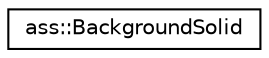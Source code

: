 digraph "Graphical Class Hierarchy"
{
 // LATEX_PDF_SIZE
  edge [fontname="Helvetica",fontsize="10",labelfontname="Helvetica",labelfontsize="10"];
  node [fontname="Helvetica",fontsize="10",shape=record];
  rankdir="LR";
  Node0 [label="ass::BackgroundSolid",height=0.2,width=0.4,color="black", fillcolor="white", style="filled",URL="$structass_1_1BackgroundSolid.html",tooltip="Represents solid (single color) background."];
}
